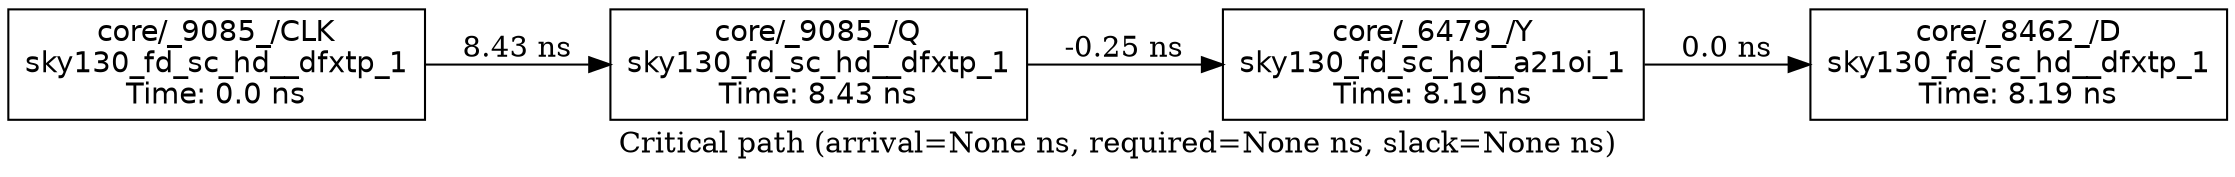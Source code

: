 digraph critical_path {
  rankdir=LR;
  node [shape=record, fontname="Helvetica"];
  n0 [label="core/_9085_/CLK\nsky130_fd_sc_hd__dfxtp_1\nTime: 0.0 ns"];
  n1 [label="core/_9085_/Q\nsky130_fd_sc_hd__dfxtp_1\nTime: 8.43 ns"];
  n2 [label="core/_6479_/Y\nsky130_fd_sc_hd__a21oi_1\nTime: 8.19 ns"];
  n3 [label="core/_8462_/D\nsky130_fd_sc_hd__dfxtp_1\nTime: 8.19 ns"];
  n0 -> n1 [label="8.43 ns"];
  n1 -> n2 [label="-0.25 ns"];
  n2 -> n3 [label="0.0 ns"];
  label="Critical path (arrival=None ns, required=None ns, slack=None ns)";
}